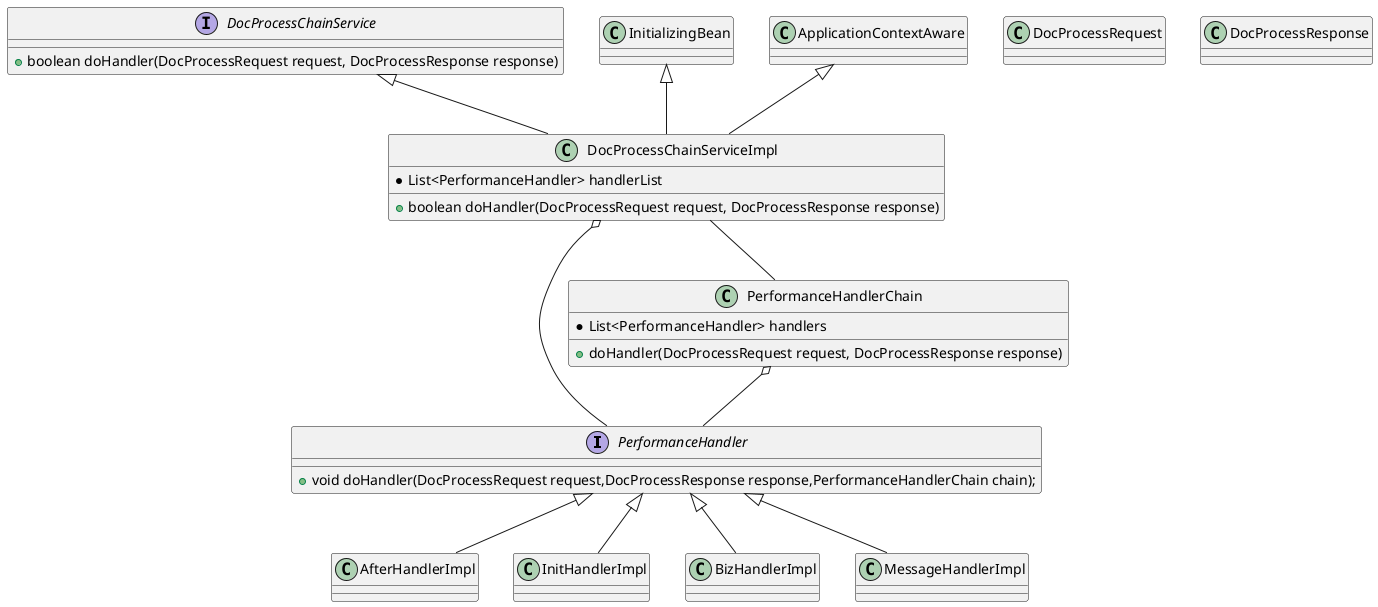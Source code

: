 @startuml
interface PerformanceHandler {
 + void doHandler(DocProcessRequest request,DocProcessResponse response,PerformanceHandlerChain chain);
}
interface DocProcessChainService {
 + boolean doHandler(DocProcessRequest request, DocProcessResponse response)
}
class PerformanceHandlerChain {
  * List<PerformanceHandler> handlers
  + doHandler(DocProcessRequest request, DocProcessResponse response)
}
class DocProcessRequest {}
class DocProcessResponse {}
class PerformanceHandlerChain {}
class DocProcessChainServiceImpl {
   * List<PerformanceHandler> handlerList
   + boolean doHandler(DocProcessRequest request, DocProcessResponse response)
}


PerformanceHandlerChain  o-- PerformanceHandler
DocProcessChainServiceImpl  o-- PerformanceHandler
DocProcessChainServiceImpl  -- PerformanceHandlerChain

DocProcessChainService <|--	 DocProcessChainServiceImpl
InitializingBean <|--	 DocProcessChainServiceImpl
ApplicationContextAware <|--	 DocProcessChainServiceImpl

PerformanceHandler <|--	 AfterHandlerImpl
PerformanceHandler <|--	 InitHandlerImpl
PerformanceHandler <|--	 BizHandlerImpl
PerformanceHandler <|--	 MessageHandlerImpl

@enduml
